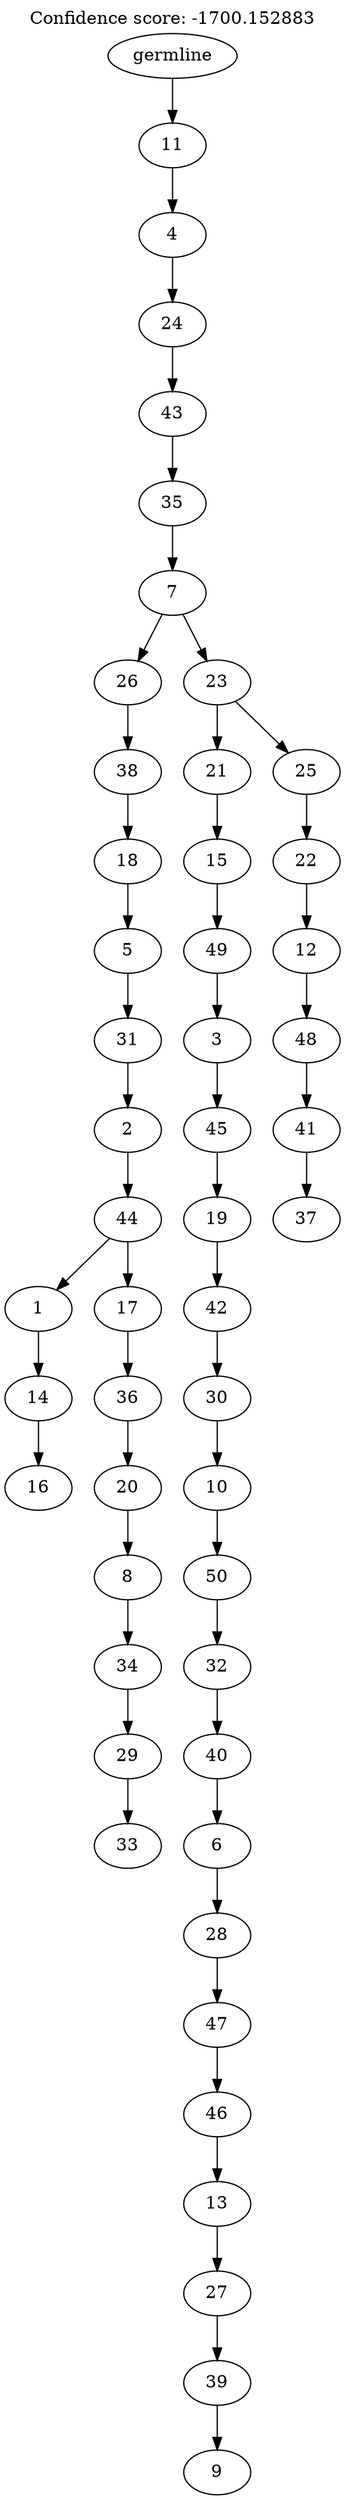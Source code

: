 digraph g {
	"49" -> "50";
	"50" [label="16"];
	"48" -> "49";
	"49" [label="14"];
	"46" -> "47";
	"47" [label="33"];
	"45" -> "46";
	"46" [label="29"];
	"44" -> "45";
	"45" [label="34"];
	"43" -> "44";
	"44" [label="8"];
	"42" -> "43";
	"43" [label="20"];
	"41" -> "42";
	"42" [label="36"];
	"40" -> "41";
	"41" [label="17"];
	"40" -> "48";
	"48" [label="1"];
	"39" -> "40";
	"40" [label="44"];
	"38" -> "39";
	"39" [label="2"];
	"37" -> "38";
	"38" [label="31"];
	"36" -> "37";
	"37" [label="5"];
	"35" -> "36";
	"36" [label="18"];
	"34" -> "35";
	"35" [label="38"];
	"32" -> "33";
	"33" [label="9"];
	"31" -> "32";
	"32" [label="39"];
	"30" -> "31";
	"31" [label="27"];
	"29" -> "30";
	"30" [label="13"];
	"28" -> "29";
	"29" [label="46"];
	"27" -> "28";
	"28" [label="47"];
	"26" -> "27";
	"27" [label="28"];
	"25" -> "26";
	"26" [label="6"];
	"24" -> "25";
	"25" [label="40"];
	"23" -> "24";
	"24" [label="32"];
	"22" -> "23";
	"23" [label="50"];
	"21" -> "22";
	"22" [label="10"];
	"20" -> "21";
	"21" [label="30"];
	"19" -> "20";
	"20" [label="42"];
	"18" -> "19";
	"19" [label="19"];
	"17" -> "18";
	"18" [label="45"];
	"16" -> "17";
	"17" [label="3"];
	"15" -> "16";
	"16" [label="49"];
	"14" -> "15";
	"15" [label="15"];
	"12" -> "13";
	"13" [label="37"];
	"11" -> "12";
	"12" [label="41"];
	"10" -> "11";
	"11" [label="48"];
	"9" -> "10";
	"10" [label="12"];
	"8" -> "9";
	"9" [label="22"];
	"7" -> "8";
	"8" [label="25"];
	"7" -> "14";
	"14" [label="21"];
	"6" -> "7";
	"7" [label="23"];
	"6" -> "34";
	"34" [label="26"];
	"5" -> "6";
	"6" [label="7"];
	"4" -> "5";
	"5" [label="35"];
	"3" -> "4";
	"4" [label="43"];
	"2" -> "3";
	"3" [label="24"];
	"1" -> "2";
	"2" [label="4"];
	"0" -> "1";
	"1" [label="11"];
	"0" [label="germline"];
	labelloc="t";
	label="Confidence score: -1700.152883";
}
